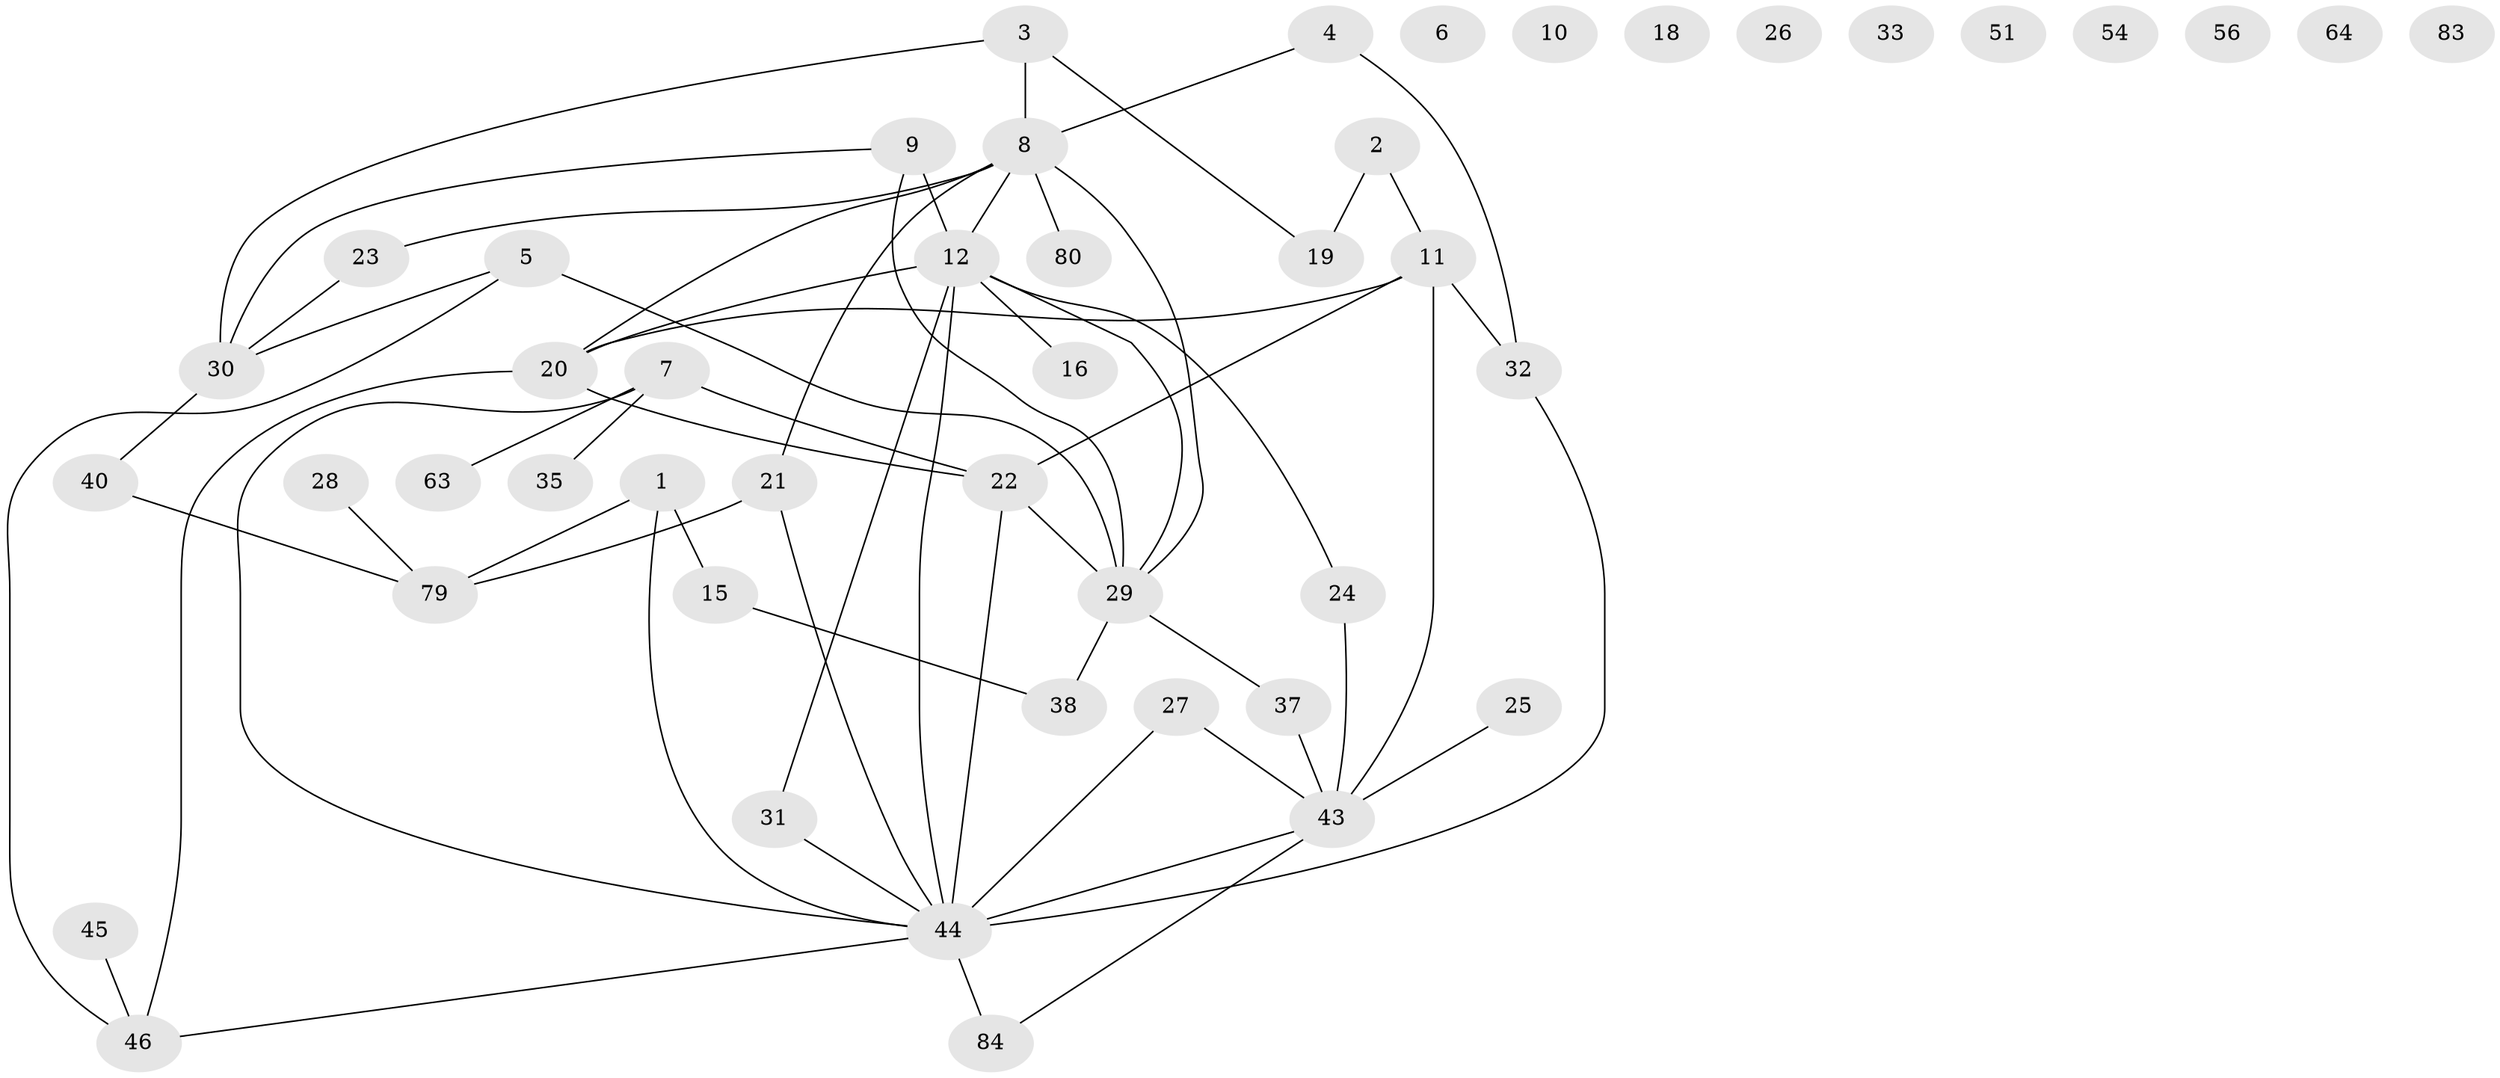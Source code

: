// original degree distribution, {2: 0.2872340425531915, 1: 0.19148936170212766, 3: 0.1702127659574468, 0: 0.09574468085106383, 4: 0.14893617021276595, 5: 0.05319148936170213, 7: 0.031914893617021274, 6: 0.02127659574468085}
// Generated by graph-tools (version 1.1) at 2025/12/03/09/25 04:12:53]
// undirected, 47 vertices, 61 edges
graph export_dot {
graph [start="1"]
  node [color=gray90,style=filled];
  1 [super="+36"];
  2;
  3 [super="+85"];
  4 [super="+57"];
  5 [super="+75+42"];
  6;
  7 [super="+13"];
  8 [super="+53"];
  9 [super="+49"];
  10;
  11 [super="+88+14+17"];
  12 [super="+34+62+58+68"];
  15 [super="+60"];
  16;
  18;
  19 [super="+50"];
  20;
  21 [super="+78"];
  22 [super="+66+81"];
  23 [super="+39"];
  24 [super="+41"];
  25;
  26;
  27;
  28 [super="+70"];
  29 [super="+94+47"];
  30 [super="+65+67"];
  31;
  32 [super="+59+82"];
  33;
  35;
  37;
  38;
  40 [super="+52"];
  43 [super="+72+87"];
  44 [super="+61+55+89"];
  45 [super="+73"];
  46 [super="+74"];
  51;
  54 [super="+77"];
  56;
  63;
  64;
  79;
  80;
  83;
  84;
  1 -- 44;
  1 -- 79;
  1 -- 15;
  2 -- 11;
  2 -- 19;
  3 -- 30;
  3 -- 8;
  3 -- 19;
  4 -- 32;
  4 -- 8;
  5 -- 29 [weight=2];
  5 -- 46;
  5 -- 30;
  7 -- 35;
  7 -- 63;
  7 -- 44;
  7 -- 22;
  8 -- 80;
  8 -- 20;
  8 -- 23;
  8 -- 29;
  8 -- 21;
  8 -- 12;
  9 -- 12 [weight=3];
  9 -- 29;
  9 -- 30;
  11 -- 22;
  11 -- 43 [weight=2];
  11 -- 32 [weight=2];
  11 -- 20;
  12 -- 31;
  12 -- 44;
  12 -- 16;
  12 -- 20;
  12 -- 24;
  12 -- 29;
  15 -- 38;
  20 -- 46;
  20 -- 22;
  21 -- 44;
  21 -- 79;
  22 -- 29;
  22 -- 44;
  23 -- 30 [weight=2];
  24 -- 43;
  25 -- 43;
  27 -- 43;
  27 -- 44;
  28 -- 79;
  29 -- 37;
  29 -- 38;
  30 -- 40;
  31 -- 44;
  32 -- 44 [weight=2];
  37 -- 43;
  40 -- 79;
  43 -- 84;
  43 -- 44;
  44 -- 46;
  44 -- 84;
  45 -- 46;
}
